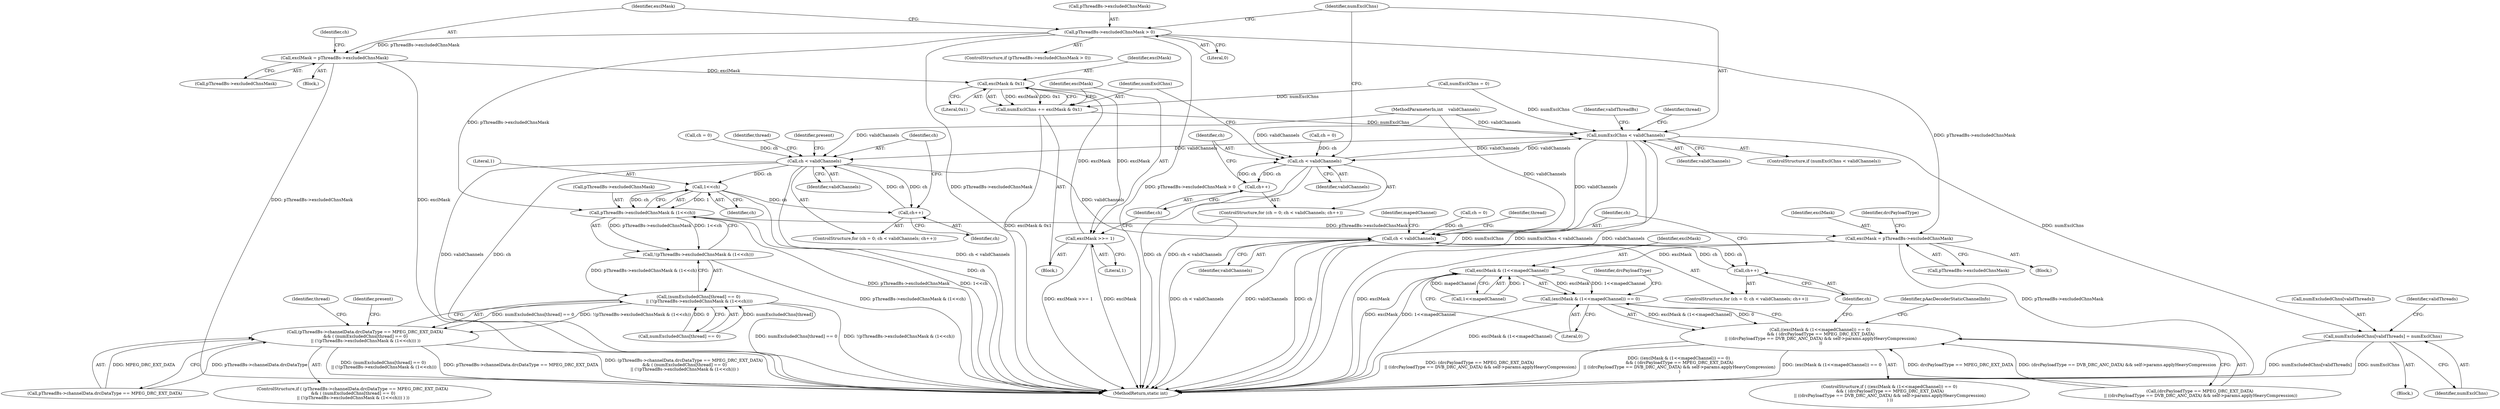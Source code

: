 digraph "0_Android_5d4405f601fa11a8955fd7611532c982420e4206@API" {
"1000397" [label="(Call,exclMask = pThreadBs->excludedChnsMask)"];
"1000390" [label="(Call,pThreadBs->excludedChnsMask > 0)"];
"1000415" [label="(Call,exclMask & 0x1)"];
"1000413" [label="(Call,numExclChns += exclMask & 0x1)"];
"1000422" [label="(Call,numExclChns < validChannels)"];
"1000407" [label="(Call,ch < validChannels)"];
"1000410" [label="(Call,ch++)"];
"1000431" [label="(Call,numExcludedChns[validThreads] = numExclChns)"];
"1000448" [label="(Call,ch < validChannels)"];
"1000451" [label="(Call,ch++)"];
"1000494" [label="(Call,1<<ch)"];
"1000490" [label="(Call,pThreadBs->excludedChnsMask & (1<<ch))"];
"1000489" [label="(Call,!(pThreadBs->excludedChnsMask & (1<<ch)))"];
"1000483" [label="(Call,(numExcludedChns[thread] == 0)\n || (!(pThreadBs->excludedChnsMask & (1<<ch))))"];
"1000475" [label="(Call,(pThreadBs->channelData.drcDataType == MPEG_DRC_EXT_DATA)\n && ( (numExcludedChns[thread] == 0)\n || (!(pThreadBs->excludedChnsMask & (1<<ch))) ))"];
"1000525" [label="(Call,exclMask = pThreadBs->excludedChnsMask)"];
"1000596" [label="(Call,exclMask & (1<<mapedChannel))"];
"1000595" [label="(Call,(exclMask & (1<<mapedChannel)) == 0)"];
"1000594" [label="(Call,((exclMask & (1<<mapedChannel)) == 0)\n && ( (drcPayloadType == MPEG_DRC_EXT_DATA)\n || ((drcPayloadType == DVB_DRC_ANC_DATA) && self->params.applyHeavyCompression)\n ))"];
"1000581" [label="(Call,ch < validChannels)"];
"1000584" [label="(Call,ch++)"];
"1000418" [label="(Call,exclMask >>= 1)"];
"1000499" [label="(Identifier,present)"];
"1000395" [label="(Block,)"];
"1000593" [label="(ControlStructure,if ( ((exclMask & (1<<mapedChannel)) == 0)\n && ( (drcPayloadType == MPEG_DRC_EXT_DATA)\n || ((drcPayloadType == DVB_DRC_ANC_DATA) && self->params.applyHeavyCompression)\n ) ))"];
"1000422" [label="(Call,numExclChns < validChannels)"];
"1000413" [label="(Call,numExclChns += exclMask & 0x1)"];
"1000397" [label="(Call,exclMask = pThreadBs->excludedChnsMask)"];
"1000584" [label="(Call,ch++)"];
"1000357" [label="(Call,numExclChns = 0)"];
"1000595" [label="(Call,(exclMask & (1<<mapedChannel)) == 0)"];
"1000602" [label="(Call,(drcPayloadType == MPEG_DRC_EXT_DATA)\n || ((drcPayloadType == DVB_DRC_ANC_DATA) && self->params.applyHeavyCompression))"];
"1000404" [label="(Call,ch = 0)"];
"1000410" [label="(Call,ch++)"];
"1000425" [label="(Block,)"];
"1000525" [label="(Call,exclMask = pThreadBs->excludedChnsMask)"];
"1000420" [label="(Literal,1)"];
"1000407" [label="(Call,ch < validChannels)"];
"1000660" [label="(MethodReturn,static int)"];
"1000423" [label="(Identifier,numExclChns)"];
"1000532" [label="(Identifier,drcPayloadType)"];
"1000581" [label="(Call,ch < validChannels)"];
"1000589" [label="(Identifier,mapedChannel)"];
"1000451" [label="(Call,ch++)"];
"1000390" [label="(Call,pThreadBs->excludedChnsMask > 0)"];
"1000466" [label="(Identifier,thread)"];
"1000496" [label="(Identifier,ch)"];
"1000526" [label="(Identifier,exclMask)"];
"1000527" [label="(Call,pThreadBs->excludedChnsMask)"];
"1000491" [label="(Call,pThreadBs->excludedChnsMask)"];
"1000432" [label="(Call,numExcludedChns[validThreads])"];
"1000476" [label="(Call,pThreadBs->channelData.drcDataType == MPEG_DRC_EXT_DATA)"];
"1000510" [label="(Identifier,thread)"];
"1000437" [label="(Identifier,validThreads)"];
"1000517" [label="(Block,)"];
"1000578" [label="(Call,ch = 0)"];
"1000444" [label="(ControlStructure,for (ch = 0; ch < validChannels; ch++))"];
"1000494" [label="(Call,1<<ch)"];
"1000619" [label="(Identifier,pAacDecoderStaticChannelInfo)"];
"1000597" [label="(Identifier,exclMask)"];
"1000456" [label="(Identifier,present)"];
"1000431" [label="(Call,numExcludedChns[validThreads] = numExclChns)"];
"1000585" [label="(Identifier,ch)"];
"1000474" [label="(ControlStructure,if ( (pThreadBs->channelData.drcDataType == MPEG_DRC_EXT_DATA)\n && ( (numExcludedChns[thread] == 0)\n || (!(pThreadBs->excludedChnsMask & (1<<ch))) ) ))"];
"1000130" [label="(MethodParameterIn,int    validChannels)"];
"1000417" [label="(Literal,0x1)"];
"1000601" [label="(Literal,0)"];
"1000415" [label="(Call,exclMask & 0x1)"];
"1000414" [label="(Identifier,numExclChns)"];
"1000577" [label="(ControlStructure,for (ch = 0; ch < validChannels; ch++))"];
"1000416" [label="(Identifier,exclMask)"];
"1000604" [label="(Identifier,drcPayloadType)"];
"1000389" [label="(ControlStructure,if (pThreadBs->excludedChnsMask > 0))"];
"1000583" [label="(Identifier,validChannels)"];
"1000408" [label="(Identifier,ch)"];
"1000411" [label="(Identifier,ch)"];
"1000449" [label="(Identifier,ch)"];
"1000424" [label="(Identifier,validChannels)"];
"1000412" [label="(Block,)"];
"1000495" [label="(Literal,1)"];
"1000445" [label="(Call,ch = 0)"];
"1000347" [label="(Identifier,thread)"];
"1000490" [label="(Call,pThreadBs->excludedChnsMask & (1<<ch))"];
"1000391" [label="(Call,pThreadBs->excludedChnsMask)"];
"1000421" [label="(ControlStructure,if (numExclChns < validChannels))"];
"1000403" [label="(ControlStructure,for (ch = 0; ch < validChannels; ch++))"];
"1000598" [label="(Call,1<<mapedChannel)"];
"1000418" [label="(Call,exclMask >>= 1)"];
"1000399" [label="(Call,pThreadBs->excludedChnsMask)"];
"1000448" [label="(Call,ch < validChannels)"];
"1000450" [label="(Identifier,validChannels)"];
"1000516" [label="(Identifier,thread)"];
"1000489" [label="(Call,!(pThreadBs->excludedChnsMask & (1<<ch)))"];
"1000394" [label="(Literal,0)"];
"1000475" [label="(Call,(pThreadBs->channelData.drcDataType == MPEG_DRC_EXT_DATA)\n && ( (numExcludedChns[thread] == 0)\n || (!(pThreadBs->excludedChnsMask & (1<<ch))) ))"];
"1000409" [label="(Identifier,validChannels)"];
"1000398" [label="(Identifier,exclMask)"];
"1000483" [label="(Call,(numExcludedChns[thread] == 0)\n || (!(pThreadBs->excludedChnsMask & (1<<ch))))"];
"1000419" [label="(Identifier,exclMask)"];
"1000405" [label="(Identifier,ch)"];
"1000435" [label="(Identifier,numExclChns)"];
"1000594" [label="(Call,((exclMask & (1<<mapedChannel)) == 0)\n && ( (drcPayloadType == MPEG_DRC_EXT_DATA)\n || ((drcPayloadType == DVB_DRC_ANC_DATA) && self->params.applyHeavyCompression)\n ))"];
"1000596" [label="(Call,exclMask & (1<<mapedChannel))"];
"1000428" [label="(Identifier,validThreadBs)"];
"1000484" [label="(Call,numExcludedChns[thread] == 0)"];
"1000452" [label="(Identifier,ch)"];
"1000582" [label="(Identifier,ch)"];
"1000397" -> "1000395"  [label="AST: "];
"1000397" -> "1000399"  [label="CFG: "];
"1000398" -> "1000397"  [label="AST: "];
"1000399" -> "1000397"  [label="AST: "];
"1000405" -> "1000397"  [label="CFG: "];
"1000397" -> "1000660"  [label="DDG: exclMask"];
"1000397" -> "1000660"  [label="DDG: pThreadBs->excludedChnsMask"];
"1000390" -> "1000397"  [label="DDG: pThreadBs->excludedChnsMask"];
"1000397" -> "1000415"  [label="DDG: exclMask"];
"1000390" -> "1000389"  [label="AST: "];
"1000390" -> "1000394"  [label="CFG: "];
"1000391" -> "1000390"  [label="AST: "];
"1000394" -> "1000390"  [label="AST: "];
"1000398" -> "1000390"  [label="CFG: "];
"1000423" -> "1000390"  [label="CFG: "];
"1000390" -> "1000660"  [label="DDG: pThreadBs->excludedChnsMask > 0"];
"1000390" -> "1000660"  [label="DDG: pThreadBs->excludedChnsMask"];
"1000390" -> "1000490"  [label="DDG: pThreadBs->excludedChnsMask"];
"1000390" -> "1000525"  [label="DDG: pThreadBs->excludedChnsMask"];
"1000415" -> "1000413"  [label="AST: "];
"1000415" -> "1000417"  [label="CFG: "];
"1000416" -> "1000415"  [label="AST: "];
"1000417" -> "1000415"  [label="AST: "];
"1000413" -> "1000415"  [label="CFG: "];
"1000415" -> "1000413"  [label="DDG: exclMask"];
"1000415" -> "1000413"  [label="DDG: 0x1"];
"1000418" -> "1000415"  [label="DDG: exclMask"];
"1000415" -> "1000418"  [label="DDG: exclMask"];
"1000413" -> "1000412"  [label="AST: "];
"1000414" -> "1000413"  [label="AST: "];
"1000419" -> "1000413"  [label="CFG: "];
"1000413" -> "1000660"  [label="DDG: exclMask & 0x1"];
"1000357" -> "1000413"  [label="DDG: numExclChns"];
"1000413" -> "1000422"  [label="DDG: numExclChns"];
"1000422" -> "1000421"  [label="AST: "];
"1000422" -> "1000424"  [label="CFG: "];
"1000423" -> "1000422"  [label="AST: "];
"1000424" -> "1000422"  [label="AST: "];
"1000428" -> "1000422"  [label="CFG: "];
"1000347" -> "1000422"  [label="CFG: "];
"1000422" -> "1000660"  [label="DDG: numExclChns"];
"1000422" -> "1000660"  [label="DDG: numExclChns < validChannels"];
"1000422" -> "1000660"  [label="DDG: validChannels"];
"1000422" -> "1000407"  [label="DDG: validChannels"];
"1000357" -> "1000422"  [label="DDG: numExclChns"];
"1000407" -> "1000422"  [label="DDG: validChannels"];
"1000130" -> "1000422"  [label="DDG: validChannels"];
"1000422" -> "1000431"  [label="DDG: numExclChns"];
"1000422" -> "1000448"  [label="DDG: validChannels"];
"1000422" -> "1000581"  [label="DDG: validChannels"];
"1000407" -> "1000403"  [label="AST: "];
"1000407" -> "1000409"  [label="CFG: "];
"1000408" -> "1000407"  [label="AST: "];
"1000409" -> "1000407"  [label="AST: "];
"1000414" -> "1000407"  [label="CFG: "];
"1000423" -> "1000407"  [label="CFG: "];
"1000407" -> "1000660"  [label="DDG: ch < validChannels"];
"1000407" -> "1000660"  [label="DDG: ch"];
"1000404" -> "1000407"  [label="DDG: ch"];
"1000410" -> "1000407"  [label="DDG: ch"];
"1000130" -> "1000407"  [label="DDG: validChannels"];
"1000407" -> "1000410"  [label="DDG: ch"];
"1000410" -> "1000403"  [label="AST: "];
"1000410" -> "1000411"  [label="CFG: "];
"1000411" -> "1000410"  [label="AST: "];
"1000408" -> "1000410"  [label="CFG: "];
"1000431" -> "1000425"  [label="AST: "];
"1000431" -> "1000435"  [label="CFG: "];
"1000432" -> "1000431"  [label="AST: "];
"1000435" -> "1000431"  [label="AST: "];
"1000437" -> "1000431"  [label="CFG: "];
"1000431" -> "1000660"  [label="DDG: numExcludedChns[validThreads]"];
"1000431" -> "1000660"  [label="DDG: numExclChns"];
"1000448" -> "1000444"  [label="AST: "];
"1000448" -> "1000450"  [label="CFG: "];
"1000449" -> "1000448"  [label="AST: "];
"1000450" -> "1000448"  [label="AST: "];
"1000456" -> "1000448"  [label="CFG: "];
"1000510" -> "1000448"  [label="CFG: "];
"1000448" -> "1000660"  [label="DDG: validChannels"];
"1000448" -> "1000660"  [label="DDG: ch"];
"1000448" -> "1000660"  [label="DDG: ch < validChannels"];
"1000445" -> "1000448"  [label="DDG: ch"];
"1000451" -> "1000448"  [label="DDG: ch"];
"1000130" -> "1000448"  [label="DDG: validChannels"];
"1000448" -> "1000451"  [label="DDG: ch"];
"1000448" -> "1000494"  [label="DDG: ch"];
"1000448" -> "1000581"  [label="DDG: validChannels"];
"1000451" -> "1000444"  [label="AST: "];
"1000451" -> "1000452"  [label="CFG: "];
"1000452" -> "1000451"  [label="AST: "];
"1000449" -> "1000451"  [label="CFG: "];
"1000494" -> "1000451"  [label="DDG: ch"];
"1000494" -> "1000490"  [label="AST: "];
"1000494" -> "1000496"  [label="CFG: "];
"1000495" -> "1000494"  [label="AST: "];
"1000496" -> "1000494"  [label="AST: "];
"1000490" -> "1000494"  [label="CFG: "];
"1000494" -> "1000660"  [label="DDG: ch"];
"1000494" -> "1000490"  [label="DDG: 1"];
"1000494" -> "1000490"  [label="DDG: ch"];
"1000490" -> "1000489"  [label="AST: "];
"1000491" -> "1000490"  [label="AST: "];
"1000489" -> "1000490"  [label="CFG: "];
"1000490" -> "1000660"  [label="DDG: 1<<ch"];
"1000490" -> "1000660"  [label="DDG: pThreadBs->excludedChnsMask"];
"1000490" -> "1000489"  [label="DDG: pThreadBs->excludedChnsMask"];
"1000490" -> "1000489"  [label="DDG: 1<<ch"];
"1000490" -> "1000525"  [label="DDG: pThreadBs->excludedChnsMask"];
"1000489" -> "1000483"  [label="AST: "];
"1000483" -> "1000489"  [label="CFG: "];
"1000489" -> "1000660"  [label="DDG: pThreadBs->excludedChnsMask & (1<<ch)"];
"1000489" -> "1000483"  [label="DDG: pThreadBs->excludedChnsMask & (1<<ch)"];
"1000483" -> "1000475"  [label="AST: "];
"1000483" -> "1000484"  [label="CFG: "];
"1000484" -> "1000483"  [label="AST: "];
"1000475" -> "1000483"  [label="CFG: "];
"1000483" -> "1000660"  [label="DDG: !(pThreadBs->excludedChnsMask & (1<<ch))"];
"1000483" -> "1000660"  [label="DDG: numExcludedChns[thread] == 0"];
"1000483" -> "1000475"  [label="DDG: numExcludedChns[thread] == 0"];
"1000483" -> "1000475"  [label="DDG: !(pThreadBs->excludedChnsMask & (1<<ch))"];
"1000484" -> "1000483"  [label="DDG: numExcludedChns[thread]"];
"1000484" -> "1000483"  [label="DDG: 0"];
"1000475" -> "1000474"  [label="AST: "];
"1000475" -> "1000476"  [label="CFG: "];
"1000476" -> "1000475"  [label="AST: "];
"1000499" -> "1000475"  [label="CFG: "];
"1000466" -> "1000475"  [label="CFG: "];
"1000475" -> "1000660"  [label="DDG: (numExcludedChns[thread] == 0)\n || (!(pThreadBs->excludedChnsMask & (1<<ch)))"];
"1000475" -> "1000660"  [label="DDG: pThreadBs->channelData.drcDataType == MPEG_DRC_EXT_DATA"];
"1000475" -> "1000660"  [label="DDG: (pThreadBs->channelData.drcDataType == MPEG_DRC_EXT_DATA)\n && ( (numExcludedChns[thread] == 0)\n || (!(pThreadBs->excludedChnsMask & (1<<ch))) )"];
"1000476" -> "1000475"  [label="DDG: pThreadBs->channelData.drcDataType"];
"1000476" -> "1000475"  [label="DDG: MPEG_DRC_EXT_DATA"];
"1000525" -> "1000517"  [label="AST: "];
"1000525" -> "1000527"  [label="CFG: "];
"1000526" -> "1000525"  [label="AST: "];
"1000527" -> "1000525"  [label="AST: "];
"1000532" -> "1000525"  [label="CFG: "];
"1000525" -> "1000660"  [label="DDG: exclMask"];
"1000525" -> "1000660"  [label="DDG: pThreadBs->excludedChnsMask"];
"1000525" -> "1000596"  [label="DDG: exclMask"];
"1000596" -> "1000595"  [label="AST: "];
"1000596" -> "1000598"  [label="CFG: "];
"1000597" -> "1000596"  [label="AST: "];
"1000598" -> "1000596"  [label="AST: "];
"1000601" -> "1000596"  [label="CFG: "];
"1000596" -> "1000660"  [label="DDG: 1<<mapedChannel"];
"1000596" -> "1000660"  [label="DDG: exclMask"];
"1000596" -> "1000595"  [label="DDG: exclMask"];
"1000596" -> "1000595"  [label="DDG: 1<<mapedChannel"];
"1000598" -> "1000596"  [label="DDG: 1"];
"1000598" -> "1000596"  [label="DDG: mapedChannel"];
"1000595" -> "1000594"  [label="AST: "];
"1000595" -> "1000601"  [label="CFG: "];
"1000601" -> "1000595"  [label="AST: "];
"1000604" -> "1000595"  [label="CFG: "];
"1000594" -> "1000595"  [label="CFG: "];
"1000595" -> "1000660"  [label="DDG: exclMask & (1<<mapedChannel)"];
"1000595" -> "1000594"  [label="DDG: exclMask & (1<<mapedChannel)"];
"1000595" -> "1000594"  [label="DDG: 0"];
"1000594" -> "1000593"  [label="AST: "];
"1000594" -> "1000602"  [label="CFG: "];
"1000602" -> "1000594"  [label="AST: "];
"1000619" -> "1000594"  [label="CFG: "];
"1000585" -> "1000594"  [label="CFG: "];
"1000594" -> "1000660"  [label="DDG: (exclMask & (1<<mapedChannel)) == 0"];
"1000594" -> "1000660"  [label="DDG: (drcPayloadType == MPEG_DRC_EXT_DATA)\n || ((drcPayloadType == DVB_DRC_ANC_DATA) && self->params.applyHeavyCompression)"];
"1000594" -> "1000660"  [label="DDG: ((exclMask & (1<<mapedChannel)) == 0)\n && ( (drcPayloadType == MPEG_DRC_EXT_DATA)\n || ((drcPayloadType == DVB_DRC_ANC_DATA) && self->params.applyHeavyCompression)\n )"];
"1000602" -> "1000594"  [label="DDG: drcPayloadType == MPEG_DRC_EXT_DATA"];
"1000602" -> "1000594"  [label="DDG: (drcPayloadType == DVB_DRC_ANC_DATA) && self->params.applyHeavyCompression"];
"1000581" -> "1000577"  [label="AST: "];
"1000581" -> "1000583"  [label="CFG: "];
"1000582" -> "1000581"  [label="AST: "];
"1000583" -> "1000581"  [label="AST: "];
"1000589" -> "1000581"  [label="CFG: "];
"1000516" -> "1000581"  [label="CFG: "];
"1000581" -> "1000660"  [label="DDG: validChannels"];
"1000581" -> "1000660"  [label="DDG: ch"];
"1000581" -> "1000660"  [label="DDG: ch < validChannels"];
"1000578" -> "1000581"  [label="DDG: ch"];
"1000584" -> "1000581"  [label="DDG: ch"];
"1000130" -> "1000581"  [label="DDG: validChannels"];
"1000581" -> "1000584"  [label="DDG: ch"];
"1000584" -> "1000577"  [label="AST: "];
"1000584" -> "1000585"  [label="CFG: "];
"1000585" -> "1000584"  [label="AST: "];
"1000582" -> "1000584"  [label="CFG: "];
"1000418" -> "1000412"  [label="AST: "];
"1000418" -> "1000420"  [label="CFG: "];
"1000419" -> "1000418"  [label="AST: "];
"1000420" -> "1000418"  [label="AST: "];
"1000411" -> "1000418"  [label="CFG: "];
"1000418" -> "1000660"  [label="DDG: exclMask >>= 1"];
"1000418" -> "1000660"  [label="DDG: exclMask"];
}
